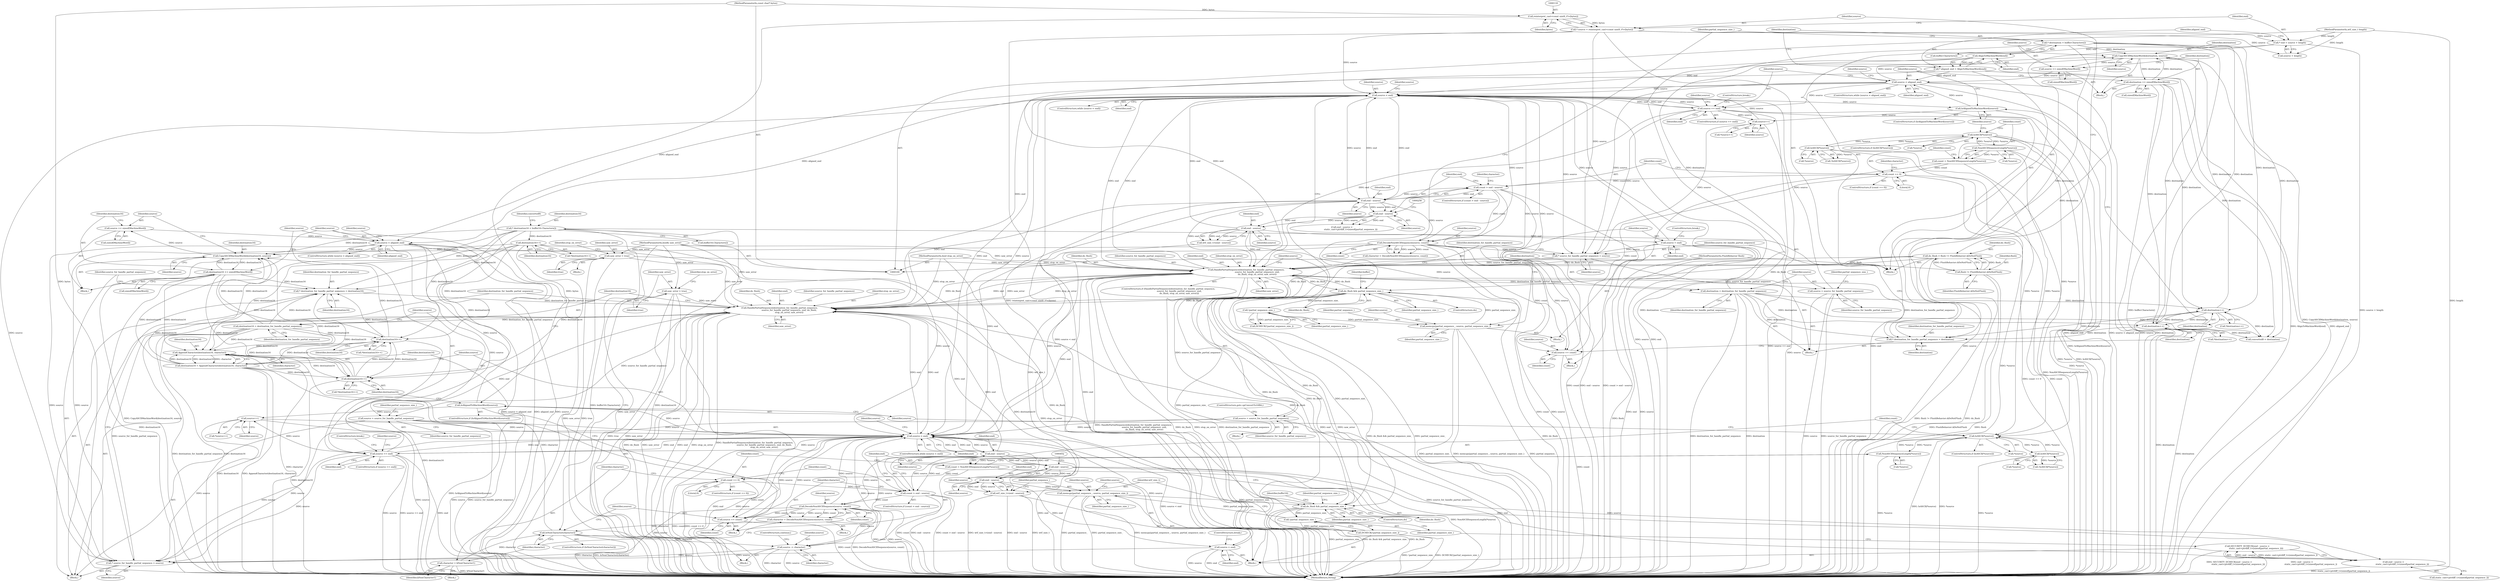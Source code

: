 digraph "0_Chrome_dae5b388b44dae4dc11668dba210bbb92d72d969@API" {
"1000395" [label="(Call,source += sizeof(MachineWord))"];
"1000392" [label="(Call,CopyASCIIMachineWord(destination16, source))"];
"1000355" [label="(Call,destination16 = destination_for_handle_partial_sequence)"];
"1000348" [label="(Call,HandlePartialSequence(destination_for_handle_partial_sequence,\n                            source_for_handle_partial_sequence, end, do_flush,\n                            stop_on_error, saw_error))"];
"1000341" [label="(Call,* destination_for_handle_partial_sequence = destination16)"];
"1000330" [label="(Call,destination16++)"];
"1000317" [label="(Call,* destination16 = buffer16.Characters())"];
"1000488" [label="(Call,destination16++)"];
"1000498" [label="(Call,destination16 = AppendCharacter(destination16, character))"];
"1000500" [label="(Call,AppendCharacter(destination16, character))"];
"1000399" [label="(Call,destination16 += sizeof(MachineWord))"];
"1000416" [label="(Call,destination16++)"];
"1000477" [label="(Call,IsNonCharacter(character))"];
"1000471" [label="(Call,character = DecodeNonASCIISequence(source, count))"];
"1000473" [label="(Call,DecodeNonASCIISequence(source, count))"];
"1000442" [label="(Call,end - source)"];
"1000365" [label="(Call,source < end)"];
"1000171" [label="(Call,source < end)"];
"1000185" [label="(Call,source < aligned_end)"];
"1000181" [label="(Call,IsAlignedToMachineWord(source))"];
"1000201" [label="(Call,source += sizeof(MachineWord))"];
"1000198" [label="(Call,CopyASCIIMachineWord(destination, source))"];
"1000222" [label="(Call,destination++)"];
"1000303" [label="(Call,destination++)"];
"1000205" [label="(Call,destination += sizeof(MachineWord))"];
"1000132" [label="(Call,* destination = buffer.Characters())"];
"1000161" [label="(Call,destination = destination_for_handle_partial_sequence)"];
"1000149" [label="(Call,HandlePartialSequence(destination_for_handle_partial_sequence,\n                                source_for_handle_partial_sequence, end,\n                                do_flush, stop_on_error, saw_error))"];
"1000141" [label="(Call,* destination_for_handle_partial_sequence = destination)"];
"1000145" [label="(Call,* source_for_handle_partial_sequence = source)"];
"1000279" [label="(Call,DecodeNonASCIISequence(source, count))"];
"1000248" [label="(Call,end - source)"];
"1000246" [label="(Call,count > end - source)"];
"1000236" [label="(Call,count == 0)"];
"1000229" [label="(Call,count = NonASCIISequenceLength(*source))"];
"1000231" [label="(Call,NonASCIISequenceLength(*source))"];
"1000176" [label="(Call,IsASCII(*source))"];
"1000216" [label="(Call,IsASCII(*source))"];
"1000225" [label="(Call,source++)"];
"1000210" [label="(Call,source == end)"];
"1000273" [label="(Call,source = end)"];
"1000266" [label="(Call,end - source)"];
"1000254" [label="(Call,end - source)"];
"1000115" [label="(Call,* source = reinterpret_cast<const uint8_t*>(bytes))"];
"1000117" [label="(Call,reinterpret_cast<const uint8_t*>(bytes))"];
"1000101" [label="(MethodParameterIn,const char* bytes)"];
"1000129" [label="(Call,AlignToMachineWord(end))"];
"1000121" [label="(Call,* end = source + length)"];
"1000102" [label="(MethodParameterIn,wtf_size_t length)"];
"1000308" [label="(Call,do_flush && partial_sequence_size_)"];
"1000108" [label="(Call,do_flush = flush != FlushBehavior::kDoNotFlush)"];
"1000110" [label="(Call,flush != FlushBehavior::kDoNotFlush)"];
"1000103" [label="(MethodParameterIn,FlushBehavior flush)"];
"1000269" [label="(Call,memcpy(partial_sequence_, source, partial_sequence_size_))"];
"1000262" [label="(Call,!partial_sequence_size_)"];
"1000104" [label="(MethodParameterIn,bool stop_on_error)"];
"1000286" [label="(Call,saw_error = true)"];
"1000105" [label="(MethodParameterIn,bool& saw_error)"];
"1000127" [label="(Call,* aligned_end = AlignToMachineWord(end))"];
"1000298" [label="(Call,source += count)"];
"1000164" [label="(Call,source = source_for_handle_partial_sequence)"];
"1000404" [label="(Call,source == end)"];
"1000379" [label="(Call,source < aligned_end)"];
"1000395" [label="(Call,source += sizeof(MachineWord))"];
"1000375" [label="(Call,IsAlignedToMachineWord(source))"];
"1000467" [label="(Call,source = end)"];
"1000460" [label="(Call,end - source)"];
"1000448" [label="(Call,end - source)"];
"1000491" [label="(Call,source -= character)"];
"1000358" [label="(Call,source = source_for_handle_partial_sequence)"];
"1000495" [label="(Call,source += count)"];
"1000430" [label="(Call,count == 0)"];
"1000423" [label="(Call,count = NonASCIISequenceLength(*source))"];
"1000425" [label="(Call,NonASCIISequenceLength(*source))"];
"1000370" [label="(Call,IsASCII(*source))"];
"1000410" [label="(Call,IsASCII(*source))"];
"1000419" [label="(Call,source++)"];
"1000157" [label="(Call,source = source_for_handle_partial_sequence)"];
"1000440" [label="(Call,count > end - source)"];
"1000434" [label="(Call,character = kNonCharacter1)"];
"1000345" [label="(Call,* source_for_handle_partial_sequence = source)"];
"1000503" [label="(Call,do_flush && partial_sequence_size_)"];
"1000463" [label="(Call,memcpy(partial_sequence_, source, partial_sequence_size_))"];
"1000456" [label="(Call,!partial_sequence_size_)"];
"1000480" [label="(Call,saw_error = true)"];
"1000447" [label="(Call,end - source <\n                          static_cast<ptrdiff_t>(sizeof(partial_sequence_)))"];
"1000446" [label="(Call,SECURITY_DCHECK(end - source <\n                          static_cast<ptrdiff_t>(sizeof(partial_sequence_))))"];
"1000458" [label="(Call,wtf_size_t>(end - source))"];
"1000455" [label="(Call,DCHECK(!partial_sequence_size_))"];
"1000177" [label="(Call,*source)"];
"1000241" [label="(Identifier,character)"];
"1000254" [label="(Call,end - source)"];
"1000231" [label="(Call,NonASCIISequenceLength(*source))"];
"1000112" [label="(Identifier,FlushBehavior::kDoNotFlush)"];
"1000498" [label="(Call,destination16 = AppendCharacter(destination16, character))"];
"1000269" [label="(Call,memcpy(partial_sequence_, source, partial_sequence_size_))"];
"1000229" [label="(Call,count = NonASCIISequenceLength(*source))"];
"1000355" [label="(Call,destination16 = destination_for_handle_partial_sequence)"];
"1000383" [label="(Identifier,source)"];
"1000435" [label="(Identifier,character)"];
"1000494" [label="(ControlStructure,continue;)"];
"1000170" [label="(ControlStructure,while (source < end))"];
"1000200" [label="(Identifier,source)"];
"1000222" [label="(Call,destination++)"];
"1000482" [label="(Identifier,true)"];
"1000500" [label="(Call,AppendCharacter(destination16, character))"];
"1000152" [label="(Identifier,end)"];
"1000101" [label="(MethodParameterIn,const char* bytes)"];
"1000347" [label="(Identifier,source)"];
"1000256" [label="(Identifier,source)"];
"1000432" [label="(Literal,0)"];
"1000266" [label="(Call,end - source)"];
"1000481" [label="(Identifier,saw_error)"];
"1000163" [label="(Identifier,destination_for_handle_partial_sequence)"];
"1000147" [label="(Identifier,source)"];
"1000207" [label="(Call,sizeof(MachineWord))"];
"1000108" [label="(Call,do_flush = flush != FlushBehavior::kDoNotFlush)"];
"1000495" [label="(Call,source += count)"];
"1000249" [label="(Identifier,end)"];
"1000442" [label="(Call,end - source)"];
"1000262" [label="(Call,!partial_sequence_size_)"];
"1000225" [label="(Call,source++)"];
"1000489" [label="(Identifier,destination16)"];
"1000133" [label="(Identifier,destination)"];
"1000484" [label="(Identifier,stop_on_error)"];
"1000348" [label="(Call,HandlePartialSequence(destination_for_handle_partial_sequence,\n                            source_for_handle_partial_sequence, end, do_flush,\n                            stop_on_error, saw_error))"];
"1000404" [label="(Call,source == end)"];
"1000491" [label="(Call,source -= character)"];
"1000433" [label="(Block,)"];
"1000210" [label="(Call,source == end)"];
"1000331" [label="(Identifier,destination16)"];
"1000487" [label="(Call,*destination16++)"];
"1000171" [label="(Call,source < end)"];
"1000499" [label="(Identifier,destination16)"];
"1000463" [label="(Call,memcpy(partial_sequence_, source, partial_sequence_size_))"];
"1000178" [label="(Identifier,source)"];
"1000278" [label="(Identifier,character)"];
"1000199" [label="(Identifier,destination)"];
"1000246" [label="(Call,count > end - source)"];
"1000129" [label="(Call,AlignToMachineWord(end))"];
"1000212" [label="(Identifier,end)"];
"1000149" [label="(Call,HandlePartialSequence(destination_for_handle_partial_sequence,\n                                source_for_handle_partial_sequence, end,\n                                do_flush, stop_on_error, saw_error))"];
"1000188" [label="(Block,)"];
"1000455" [label="(Call,DCHECK(!partial_sequence_size_))"];
"1000123" [label="(Call,source + length)"];
"1000410" [label="(Call,IsASCII(*source))"];
"1000370" [label="(Call,IsASCII(*source))"];
"1000472" [label="(Identifier,character)"];
"1000157" [label="(Call,source = source_for_handle_partial_sequence)"];
"1000161" [label="(Call,destination = destination_for_handle_partial_sequence)"];
"1000134" [label="(Call,buffer.Characters())"];
"1000132" [label="(Call,* destination = buffer.Characters())"];
"1000309" [label="(Identifier,do_flush)"];
"1000127" [label="(Call,* aligned_end = AlignToMachineWord(end))"];
"1000317" [label="(Call,* destination16 = buffer16.Characters())"];
"1000356" [label="(Identifier,destination16)"];
"1000478" [label="(Identifier,character)"];
"1000319" [label="(Call,buffer16.Characters())"];
"1000424" [label="(Identifier,count)"];
"1000371" [label="(Call,*source)"];
"1000271" [label="(Identifier,source)"];
"1000146" [label="(Identifier,source_for_handle_partial_sequence)"];
"1000343" [label="(Identifier,destination16)"];
"1000381" [label="(Identifier,aligned_end)"];
"1000275" [label="(Identifier,end)"];
"1000445" [label="(Block,)"];
"1000394" [label="(Identifier,source)"];
"1000176" [label="(Call,IsASCII(*source))"];
"1000323" [label="(Identifier,converted8)"];
"1000465" [label="(Identifier,source)"];
"1000230" [label="(Identifier,count)"];
"1000450" [label="(Identifier,source)"];
"1000280" [label="(Identifier,source)"];
"1000310" [label="(Identifier,partial_sequence_size_)"];
"1000505" [label="(Identifier,partial_sequence_size_)"];
"1000116" [label="(Identifier,source)"];
"1000245" [label="(ControlStructure,if (count > end - source))"];
"1000403" [label="(ControlStructure,if (source == end))"];
"1000329" [label="(Call,*destination16++)"];
"1000393" [label="(Identifier,destination16)"];
"1000474" [label="(Identifier,source)"];
"1000180" [label="(ControlStructure,if (IsAlignedToMachineWord(source)))"];
"1000446" [label="(Call,SECURITY_DCHECK(end - source <\n                          static_cast<ptrdiff_t>(sizeof(partial_sequence_))))"];
"1000501" [label="(Identifier,destination16)"];
"1000508" [label="(Identifier,buffer16)"];
"1000303" [label="(Call,destination++)"];
"1000173" [label="(Identifier,end)"];
"1000325" [label="(Call,converted8 < destination)"];
"1000128" [label="(Identifier,aligned_end)"];
"1000451" [label="(Call,static_cast<ptrdiff_t>(sizeof(partial_sequence_)))"];
"1000205" [label="(Call,destination += sizeof(MachineWord))"];
"1000407" [label="(ControlStructure,break;)"];
"1000434" [label="(Call,character = kNonCharacter1)"];
"1000419" [label="(Call,source++)"];
"1000313" [label="(Identifier,buffer)"];
"1000479" [label="(Block,)"];
"1000509" [label="(MethodReturn,String)"];
"1000466" [label="(Identifier,partial_sequence_size_)"];
"1000470" [label="(ControlStructure,break;)"];
"1000203" [label="(Call,sizeof(MachineWord))"];
"1000352" [label="(Identifier,do_flush)"];
"1000226" [label="(Identifier,source)"];
"1000287" [label="(Identifier,saw_error)"];
"1000335" [label="(ControlStructure,do)"];
"1000476" [label="(ControlStructure,if (IsNonCharacter(character)))"];
"1000429" [label="(ControlStructure,if (count == 0))"];
"1000264" [label="(Call,wtf_size_t>(end - source))"];
"1000440" [label="(Call,count > end - source)"];
"1000462" [label="(Identifier,source)"];
"1000459" [label="(Identifier,wtf_size_t)"];
"1000261" [label="(Call,DCHECK(!partial_sequence_size_))"];
"1000358" [label="(Call,source = source_for_handle_partial_sequence)"];
"1000138" [label="(Identifier,partial_sequence_size_)"];
"1000406" [label="(Identifier,end)"];
"1000473" [label="(Call,DecodeNonASCIISequence(source, count))"];
"1000162" [label="(Identifier,destination)"];
"1000202" [label="(Identifier,source)"];
"1000304" [label="(Identifier,destination)"];
"1000302" [label="(Call,*destination++)"];
"1000143" [label="(Identifier,destination)"];
"1000469" [label="(Identifier,end)"];
"1000438" [label="(Block,)"];
"1000308" [label="(Call,do_flush && partial_sequence_size_)"];
"1000216" [label="(Call,IsASCII(*source))"];
"1000130" [label="(Identifier,end)"];
"1000102" [label="(MethodParameterIn,wtf_size_t length)"];
"1000430" [label="(Call,count == 0)"];
"1000285" [label="(Block,)"];
"1000475" [label="(Identifier,count)"];
"1000247" [label="(Identifier,count)"];
"1000184" [label="(ControlStructure,while (source < aligned_end))"];
"1000367" [label="(Identifier,end)"];
"1000238" [label="(Literal,0)"];
"1000175" [label="(ControlStructure,if (IsASCII(*source)))"];
"1000141" [label="(Call,* destination_for_handle_partial_sequence = destination)"];
"1000277" [label="(Call,character = DecodeNonASCIISequence(source, count))"];
"1000250" [label="(Identifier,source)"];
"1000504" [label="(Identifier,do_flush)"];
"1000117" [label="(Call,reinterpret_cast<const uint8_t*>(bytes))"];
"1000460" [label="(Call,end - source)"];
"1000376" [label="(Identifier,source)"];
"1000172" [label="(Identifier,source)"];
"1000268" [label="(Identifier,source)"];
"1000392" [label="(Call,CopyASCIIMachineWord(destination16, source))"];
"1000106" [label="(Block,)"];
"1000441" [label="(Identifier,count)"];
"1000397" [label="(Call,sizeof(MachineWord))"];
"1000273" [label="(Call,source = end)"];
"1000345" [label="(Call,* source_for_handle_partial_sequence = source)"];
"1000288" [label="(Identifier,true)"];
"1000139" [label="(Block,)"];
"1000122" [label="(Identifier,end)"];
"1000380" [label="(Identifier,source)"];
"1000232" [label="(Call,*source)"];
"1000395" [label="(Call,source += sizeof(MachineWord))"];
"1000174" [label="(Block,)"];
"1000251" [label="(Block,)"];
"1000318" [label="(Identifier,destination16)"];
"1000148" [label="(ControlStructure,if (HandlePartialSequence(destination_for_handle_partial_sequence,\n                                source_for_handle_partial_sequence, end,\n                                do_flush, stop_on_error, saw_error)))"];
"1000270" [label="(Identifier,partial_sequence_)"];
"1000375" [label="(Call,IsAlignedToMachineWord(source))"];
"1000493" [label="(Identifier,character)"];
"1000457" [label="(Identifier,partial_sequence_size_)"];
"1000444" [label="(Identifier,source)"];
"1000480" [label="(Call,saw_error = true)"];
"1000458" [label="(Call,wtf_size_t>(end - source))"];
"1000456" [label="(Call,!partial_sequence_size_)"];
"1000213" [label="(ControlStructure,break;)"];
"1000158" [label="(Identifier,source)"];
"1000198" [label="(Call,CopyASCIIMachineWord(destination, source))"];
"1000426" [label="(Call,*source)"];
"1000364" [label="(ControlStructure,while (source < end))"];
"1000154" [label="(Identifier,stop_on_error)"];
"1000418" [label="(Call,*source++)"];
"1000186" [label="(Identifier,source)"];
"1000103" [label="(MethodParameterIn,FlushBehavior flush)"];
"1000109" [label="(Identifier,do_flush)"];
"1000110" [label="(Call,flush != FlushBehavior::kDoNotFlush)"];
"1000400" [label="(Identifier,destination16)"];
"1000379" [label="(Call,source < aligned_end)"];
"1000330" [label="(Call,destination16++)"];
"1000366" [label="(Identifier,source)"];
"1000362" [label="(Identifier,partial_sequence_size_)"];
"1000215" [label="(Call,!IsASCII(*source))"];
"1000411" [label="(Call,*source)"];
"1000267" [label="(Identifier,end)"];
"1000339" [label="(Block,)"];
"1000368" [label="(Block,)"];
"1000492" [label="(Identifier,source)"];
"1000153" [label="(Identifier,do_flush)"];
"1000217" [label="(Call,*source)"];
"1000121" [label="(Call,* end = source + length)"];
"1000351" [label="(Identifier,end)"];
"1000185" [label="(Call,source < aligned_end)"];
"1000412" [label="(Identifier,source)"];
"1000417" [label="(Identifier,destination16)"];
"1000360" [label="(Identifier,source_for_handle_partial_sequence)"];
"1000423" [label="(Call,count = NonASCIISequenceLength(*source))"];
"1000155" [label="(Identifier,saw_error)"];
"1000420" [label="(Identifier,source)"];
"1000341" [label="(Call,* destination_for_handle_partial_sequence = destination16)"];
"1000350" [label="(Identifier,source_for_handle_partial_sequence)"];
"1000431" [label="(Identifier,count)"];
"1000135" [label="(ControlStructure,do)"];
"1000201" [label="(Call,source += sizeof(MachineWord))"];
"1000497" [label="(Identifier,count)"];
"1000382" [label="(Block,)"];
"1000189" [label="(Identifier,source)"];
"1000399" [label="(Call,destination16 += sizeof(MachineWord))"];
"1000168" [label="(Identifier,partial_sequence_size_)"];
"1000182" [label="(Identifier,source)"];
"1000298" [label="(Call,source += count)"];
"1000272" [label="(Identifier,partial_sequence_size_)"];
"1000290" [label="(Identifier,stop_on_error)"];
"1000349" [label="(Identifier,destination_for_handle_partial_sequence)"];
"1000165" [label="(Identifier,source)"];
"1000346" [label="(Identifier,source_for_handle_partial_sequence)"];
"1000300" [label="(Identifier,count)"];
"1000281" [label="(Identifier,count)"];
"1000164" [label="(Call,source = source_for_handle_partial_sequence)"];
"1000401" [label="(Call,sizeof(MachineWord))"];
"1000357" [label="(Identifier,destination_for_handle_partial_sequence)"];
"1000276" [label="(ControlStructure,break;)"];
"1000299" [label="(Identifier,source)"];
"1000223" [label="(Identifier,destination)"];
"1000237" [label="(Identifier,count)"];
"1000436" [label="(Identifier,kNonCharacter1)"];
"1000235" [label="(ControlStructure,if (count == 0))"];
"1000415" [label="(Call,*destination16++)"];
"1000263" [label="(Identifier,partial_sequence_size_)"];
"1000274" [label="(Identifier,source)"];
"1000218" [label="(Identifier,source)"];
"1000166" [label="(Identifier,source_for_handle_partial_sequence)"];
"1000111" [label="(Identifier,flush)"];
"1000448" [label="(Call,end - source)"];
"1000206" [label="(Identifier,destination)"];
"1000160" [label="(ControlStructure,goto upConvertTo16Bit;)"];
"1000488" [label="(Call,destination16++)"];
"1000187" [label="(Identifier,aligned_end)"];
"1000248" [label="(Call,end - source)"];
"1000496" [label="(Identifier,source)"];
"1000365" [label="(Call,source < end)"];
"1000464" [label="(Identifier,partial_sequence_)"];
"1000286" [label="(Call,saw_error = true)"];
"1000471" [label="(Call,character = DecodeNonASCIISequence(source, count))"];
"1000502" [label="(Identifier,character)"];
"1000279" [label="(Call,DecodeNonASCIISequence(source, count))"];
"1000224" [label="(Call,*source++)"];
"1000354" [label="(Identifier,saw_error)"];
"1000221" [label="(Call,*destination++)"];
"1000209" [label="(ControlStructure,if (source == end))"];
"1000468" [label="(Identifier,source)"];
"1000461" [label="(Identifier,end)"];
"1000342" [label="(Identifier,destination_for_handle_partial_sequence)"];
"1000151" [label="(Identifier,source_for_handle_partial_sequence)"];
"1000447" [label="(Call,end - source <\n                          static_cast<ptrdiff_t>(sizeof(partial_sequence_)))"];
"1000181" [label="(Call,IsAlignedToMachineWord(source))"];
"1000425" [label="(Call,NonASCIISequenceLength(*source))"];
"1000369" [label="(ControlStructure,if (IsASCII(*source)))"];
"1000338" [label="(Identifier,partial_sequence_size_)"];
"1000150" [label="(Identifier,destination_for_handle_partial_sequence)"];
"1000253" [label="(Call,end - source <\n                          static_cast<ptrdiff_t>(sizeof(partial_sequence_)))"];
"1000372" [label="(Identifier,source)"];
"1000503" [label="(Call,do_flush && partial_sequence_size_)"];
"1000374" [label="(ControlStructure,if (IsAlignedToMachineWord(source)))"];
"1000236" [label="(Call,count == 0)"];
"1000477" [label="(Call,IsNonCharacter(character))"];
"1000115" [label="(Call,* source = reinterpret_cast<const uint8_t*>(bytes))"];
"1000396" [label="(Identifier,source)"];
"1000449" [label="(Identifier,end)"];
"1000467" [label="(Call,source = end)"];
"1000416" [label="(Call,destination16++)"];
"1000142" [label="(Identifier,destination_for_handle_partial_sequence)"];
"1000105" [label="(MethodParameterIn,bool& saw_error)"];
"1000359" [label="(Identifier,source)"];
"1000104" [label="(MethodParameterIn,bool stop_on_error)"];
"1000439" [label="(ControlStructure,if (count > end - source))"];
"1000156" [label="(Block,)"];
"1000353" [label="(Identifier,stop_on_error)"];
"1000378" [label="(ControlStructure,while (source < aligned_end))"];
"1000409" [label="(Call,!IsASCII(*source))"];
"1000405" [label="(Identifier,source)"];
"1000255" [label="(Identifier,end)"];
"1000159" [label="(Identifier,source_for_handle_partial_sequence)"];
"1000443" [label="(Identifier,end)"];
"1000119" [label="(Identifier,bytes)"];
"1000211" [label="(Identifier,source)"];
"1000145" [label="(Call,* source_for_handle_partial_sequence = source)"];
"1000395" -> "1000382"  [label="AST: "];
"1000395" -> "1000397"  [label="CFG: "];
"1000396" -> "1000395"  [label="AST: "];
"1000397" -> "1000395"  [label="AST: "];
"1000400" -> "1000395"  [label="CFG: "];
"1000395" -> "1000379"  [label="DDG: source"];
"1000392" -> "1000395"  [label="DDG: source"];
"1000392" -> "1000382"  [label="AST: "];
"1000392" -> "1000394"  [label="CFG: "];
"1000393" -> "1000392"  [label="AST: "];
"1000394" -> "1000392"  [label="AST: "];
"1000396" -> "1000392"  [label="CFG: "];
"1000392" -> "1000509"  [label="DDG: CopyASCIIMachineWord(destination16, source)"];
"1000355" -> "1000392"  [label="DDG: destination16"];
"1000330" -> "1000392"  [label="DDG: destination16"];
"1000488" -> "1000392"  [label="DDG: destination16"];
"1000317" -> "1000392"  [label="DDG: destination16"];
"1000498" -> "1000392"  [label="DDG: destination16"];
"1000399" -> "1000392"  [label="DDG: destination16"];
"1000416" -> "1000392"  [label="DDG: destination16"];
"1000379" -> "1000392"  [label="DDG: source"];
"1000392" -> "1000399"  [label="DDG: destination16"];
"1000355" -> "1000339"  [label="AST: "];
"1000355" -> "1000357"  [label="CFG: "];
"1000356" -> "1000355"  [label="AST: "];
"1000357" -> "1000355"  [label="AST: "];
"1000359" -> "1000355"  [label="CFG: "];
"1000355" -> "1000509"  [label="DDG: destination16"];
"1000355" -> "1000509"  [label="DDG: destination_for_handle_partial_sequence"];
"1000355" -> "1000341"  [label="DDG: destination16"];
"1000348" -> "1000355"  [label="DDG: destination_for_handle_partial_sequence"];
"1000355" -> "1000416"  [label="DDG: destination16"];
"1000355" -> "1000488"  [label="DDG: destination16"];
"1000355" -> "1000500"  [label="DDG: destination16"];
"1000348" -> "1000339"  [label="AST: "];
"1000348" -> "1000354"  [label="CFG: "];
"1000349" -> "1000348"  [label="AST: "];
"1000350" -> "1000348"  [label="AST: "];
"1000351" -> "1000348"  [label="AST: "];
"1000352" -> "1000348"  [label="AST: "];
"1000353" -> "1000348"  [label="AST: "];
"1000354" -> "1000348"  [label="AST: "];
"1000356" -> "1000348"  [label="CFG: "];
"1000348" -> "1000509"  [label="DDG: end"];
"1000348" -> "1000509"  [label="DDG: stop_on_error"];
"1000348" -> "1000509"  [label="DDG: HandlePartialSequence(destination_for_handle_partial_sequence,\n                            source_for_handle_partial_sequence, end, do_flush,\n                            stop_on_error, saw_error)"];
"1000348" -> "1000509"  [label="DDG: do_flush"];
"1000348" -> "1000509"  [label="DDG: saw_error"];
"1000341" -> "1000348"  [label="DDG: destination_for_handle_partial_sequence"];
"1000345" -> "1000348"  [label="DDG: source_for_handle_partial_sequence"];
"1000442" -> "1000348"  [label="DDG: end"];
"1000149" -> "1000348"  [label="DDG: end"];
"1000149" -> "1000348"  [label="DDG: do_flush"];
"1000149" -> "1000348"  [label="DDG: stop_on_error"];
"1000149" -> "1000348"  [label="DDG: saw_error"];
"1000365" -> "1000348"  [label="DDG: end"];
"1000171" -> "1000348"  [label="DDG: end"];
"1000404" -> "1000348"  [label="DDG: end"];
"1000248" -> "1000348"  [label="DDG: end"];
"1000460" -> "1000348"  [label="DDG: end"];
"1000308" -> "1000348"  [label="DDG: do_flush"];
"1000503" -> "1000348"  [label="DDG: do_flush"];
"1000108" -> "1000348"  [label="DDG: do_flush"];
"1000104" -> "1000348"  [label="DDG: stop_on_error"];
"1000286" -> "1000348"  [label="DDG: saw_error"];
"1000480" -> "1000348"  [label="DDG: saw_error"];
"1000105" -> "1000348"  [label="DDG: saw_error"];
"1000348" -> "1000358"  [label="DDG: source_for_handle_partial_sequence"];
"1000348" -> "1000365"  [label="DDG: end"];
"1000348" -> "1000503"  [label="DDG: do_flush"];
"1000341" -> "1000339"  [label="AST: "];
"1000341" -> "1000343"  [label="CFG: "];
"1000342" -> "1000341"  [label="AST: "];
"1000343" -> "1000341"  [label="AST: "];
"1000346" -> "1000341"  [label="CFG: "];
"1000330" -> "1000341"  [label="DDG: destination16"];
"1000488" -> "1000341"  [label="DDG: destination16"];
"1000317" -> "1000341"  [label="DDG: destination16"];
"1000498" -> "1000341"  [label="DDG: destination16"];
"1000399" -> "1000341"  [label="DDG: destination16"];
"1000416" -> "1000341"  [label="DDG: destination16"];
"1000330" -> "1000329"  [label="AST: "];
"1000330" -> "1000331"  [label="CFG: "];
"1000331" -> "1000330"  [label="AST: "];
"1000329" -> "1000330"  [label="CFG: "];
"1000330" -> "1000509"  [label="DDG: destination16"];
"1000317" -> "1000330"  [label="DDG: destination16"];
"1000330" -> "1000416"  [label="DDG: destination16"];
"1000330" -> "1000488"  [label="DDG: destination16"];
"1000330" -> "1000500"  [label="DDG: destination16"];
"1000317" -> "1000106"  [label="AST: "];
"1000317" -> "1000319"  [label="CFG: "];
"1000318" -> "1000317"  [label="AST: "];
"1000319" -> "1000317"  [label="AST: "];
"1000323" -> "1000317"  [label="CFG: "];
"1000317" -> "1000509"  [label="DDG: destination16"];
"1000317" -> "1000509"  [label="DDG: buffer16.Characters()"];
"1000317" -> "1000416"  [label="DDG: destination16"];
"1000317" -> "1000488"  [label="DDG: destination16"];
"1000317" -> "1000500"  [label="DDG: destination16"];
"1000488" -> "1000487"  [label="AST: "];
"1000488" -> "1000489"  [label="CFG: "];
"1000489" -> "1000488"  [label="AST: "];
"1000487" -> "1000488"  [label="CFG: "];
"1000488" -> "1000509"  [label="DDG: destination16"];
"1000488" -> "1000416"  [label="DDG: destination16"];
"1000498" -> "1000488"  [label="DDG: destination16"];
"1000399" -> "1000488"  [label="DDG: destination16"];
"1000416" -> "1000488"  [label="DDG: destination16"];
"1000488" -> "1000500"  [label="DDG: destination16"];
"1000498" -> "1000368"  [label="AST: "];
"1000498" -> "1000500"  [label="CFG: "];
"1000499" -> "1000498"  [label="AST: "];
"1000500" -> "1000498"  [label="AST: "];
"1000366" -> "1000498"  [label="CFG: "];
"1000498" -> "1000509"  [label="DDG: destination16"];
"1000498" -> "1000509"  [label="DDG: AppendCharacter(destination16, character)"];
"1000498" -> "1000416"  [label="DDG: destination16"];
"1000500" -> "1000498"  [label="DDG: destination16"];
"1000500" -> "1000498"  [label="DDG: character"];
"1000498" -> "1000500"  [label="DDG: destination16"];
"1000500" -> "1000502"  [label="CFG: "];
"1000501" -> "1000500"  [label="AST: "];
"1000502" -> "1000500"  [label="AST: "];
"1000500" -> "1000509"  [label="DDG: character"];
"1000399" -> "1000500"  [label="DDG: destination16"];
"1000416" -> "1000500"  [label="DDG: destination16"];
"1000477" -> "1000500"  [label="DDG: character"];
"1000399" -> "1000382"  [label="AST: "];
"1000399" -> "1000401"  [label="CFG: "];
"1000400" -> "1000399"  [label="AST: "];
"1000401" -> "1000399"  [label="AST: "];
"1000380" -> "1000399"  [label="CFG: "];
"1000399" -> "1000509"  [label="DDG: destination16"];
"1000399" -> "1000416"  [label="DDG: destination16"];
"1000416" -> "1000415"  [label="AST: "];
"1000416" -> "1000417"  [label="CFG: "];
"1000417" -> "1000416"  [label="AST: "];
"1000415" -> "1000416"  [label="CFG: "];
"1000416" -> "1000509"  [label="DDG: destination16"];
"1000477" -> "1000476"  [label="AST: "];
"1000477" -> "1000478"  [label="CFG: "];
"1000478" -> "1000477"  [label="AST: "];
"1000481" -> "1000477"  [label="CFG: "];
"1000496" -> "1000477"  [label="CFG: "];
"1000477" -> "1000509"  [label="DDG: IsNonCharacter(character)"];
"1000477" -> "1000509"  [label="DDG: character"];
"1000471" -> "1000477"  [label="DDG: character"];
"1000434" -> "1000477"  [label="DDG: character"];
"1000477" -> "1000491"  [label="DDG: character"];
"1000471" -> "1000438"  [label="AST: "];
"1000471" -> "1000473"  [label="CFG: "];
"1000472" -> "1000471"  [label="AST: "];
"1000473" -> "1000471"  [label="AST: "];
"1000478" -> "1000471"  [label="CFG: "];
"1000471" -> "1000509"  [label="DDG: DecodeNonASCIISequence(source, count)"];
"1000473" -> "1000471"  [label="DDG: source"];
"1000473" -> "1000471"  [label="DDG: count"];
"1000473" -> "1000475"  [label="CFG: "];
"1000474" -> "1000473"  [label="AST: "];
"1000475" -> "1000473"  [label="AST: "];
"1000473" -> "1000509"  [label="DDG: source"];
"1000473" -> "1000509"  [label="DDG: count"];
"1000473" -> "1000345"  [label="DDG: source"];
"1000473" -> "1000365"  [label="DDG: source"];
"1000442" -> "1000473"  [label="DDG: source"];
"1000440" -> "1000473"  [label="DDG: count"];
"1000473" -> "1000491"  [label="DDG: source"];
"1000473" -> "1000495"  [label="DDG: count"];
"1000473" -> "1000495"  [label="DDG: source"];
"1000442" -> "1000440"  [label="AST: "];
"1000442" -> "1000444"  [label="CFG: "];
"1000443" -> "1000442"  [label="AST: "];
"1000444" -> "1000442"  [label="AST: "];
"1000440" -> "1000442"  [label="CFG: "];
"1000442" -> "1000509"  [label="DDG: end"];
"1000442" -> "1000365"  [label="DDG: end"];
"1000442" -> "1000440"  [label="DDG: end"];
"1000442" -> "1000440"  [label="DDG: source"];
"1000365" -> "1000442"  [label="DDG: end"];
"1000365" -> "1000442"  [label="DDG: source"];
"1000442" -> "1000448"  [label="DDG: end"];
"1000442" -> "1000448"  [label="DDG: source"];
"1000365" -> "1000364"  [label="AST: "];
"1000365" -> "1000367"  [label="CFG: "];
"1000366" -> "1000365"  [label="AST: "];
"1000367" -> "1000365"  [label="AST: "];
"1000504" -> "1000365"  [label="CFG: "];
"1000372" -> "1000365"  [label="CFG: "];
"1000365" -> "1000509"  [label="DDG: source < end"];
"1000365" -> "1000509"  [label="DDG: end"];
"1000365" -> "1000509"  [label="DDG: source"];
"1000365" -> "1000345"  [label="DDG: source"];
"1000171" -> "1000365"  [label="DDG: source"];
"1000171" -> "1000365"  [label="DDG: end"];
"1000404" -> "1000365"  [label="DDG: source"];
"1000404" -> "1000365"  [label="DDG: end"];
"1000467" -> "1000365"  [label="DDG: source"];
"1000491" -> "1000365"  [label="DDG: source"];
"1000358" -> "1000365"  [label="DDG: source"];
"1000495" -> "1000365"  [label="DDG: source"];
"1000279" -> "1000365"  [label="DDG: source"];
"1000419" -> "1000365"  [label="DDG: source"];
"1000379" -> "1000365"  [label="DDG: source"];
"1000157" -> "1000365"  [label="DDG: source"];
"1000149" -> "1000365"  [label="DDG: end"];
"1000248" -> "1000365"  [label="DDG: end"];
"1000460" -> "1000365"  [label="DDG: end"];
"1000365" -> "1000375"  [label="DDG: source"];
"1000365" -> "1000404"  [label="DDG: end"];
"1000365" -> "1000491"  [label="DDG: source"];
"1000365" -> "1000495"  [label="DDG: source"];
"1000171" -> "1000170"  [label="AST: "];
"1000171" -> "1000173"  [label="CFG: "];
"1000172" -> "1000171"  [label="AST: "];
"1000173" -> "1000171"  [label="AST: "];
"1000309" -> "1000171"  [label="CFG: "];
"1000178" -> "1000171"  [label="CFG: "];
"1000171" -> "1000509"  [label="DDG: source"];
"1000171" -> "1000509"  [label="DDG: end"];
"1000171" -> "1000509"  [label="DDG: source < end"];
"1000171" -> "1000145"  [label="DDG: source"];
"1000171" -> "1000149"  [label="DDG: end"];
"1000185" -> "1000171"  [label="DDG: source"];
"1000279" -> "1000171"  [label="DDG: source"];
"1000273" -> "1000171"  [label="DDG: source"];
"1000210" -> "1000171"  [label="DDG: source"];
"1000210" -> "1000171"  [label="DDG: end"];
"1000225" -> "1000171"  [label="DDG: source"];
"1000298" -> "1000171"  [label="DDG: source"];
"1000164" -> "1000171"  [label="DDG: source"];
"1000115" -> "1000171"  [label="DDG: source"];
"1000129" -> "1000171"  [label="DDG: end"];
"1000149" -> "1000171"  [label="DDG: end"];
"1000248" -> "1000171"  [label="DDG: end"];
"1000266" -> "1000171"  [label="DDG: end"];
"1000171" -> "1000181"  [label="DDG: source"];
"1000171" -> "1000210"  [label="DDG: end"];
"1000171" -> "1000248"  [label="DDG: end"];
"1000171" -> "1000248"  [label="DDG: source"];
"1000171" -> "1000298"  [label="DDG: source"];
"1000171" -> "1000345"  [label="DDG: source"];
"1000185" -> "1000184"  [label="AST: "];
"1000185" -> "1000187"  [label="CFG: "];
"1000186" -> "1000185"  [label="AST: "];
"1000187" -> "1000185"  [label="AST: "];
"1000189" -> "1000185"  [label="CFG: "];
"1000211" -> "1000185"  [label="CFG: "];
"1000185" -> "1000509"  [label="DDG: source"];
"1000185" -> "1000509"  [label="DDG: aligned_end"];
"1000185" -> "1000509"  [label="DDG: source < aligned_end"];
"1000185" -> "1000145"  [label="DDG: source"];
"1000181" -> "1000185"  [label="DDG: source"];
"1000201" -> "1000185"  [label="DDG: source"];
"1000127" -> "1000185"  [label="DDG: aligned_end"];
"1000185" -> "1000198"  [label="DDG: source"];
"1000185" -> "1000210"  [label="DDG: source"];
"1000185" -> "1000379"  [label="DDG: aligned_end"];
"1000181" -> "1000180"  [label="AST: "];
"1000181" -> "1000182"  [label="CFG: "];
"1000182" -> "1000181"  [label="AST: "];
"1000186" -> "1000181"  [label="CFG: "];
"1000223" -> "1000181"  [label="CFG: "];
"1000181" -> "1000509"  [label="DDG: IsAlignedToMachineWord(source)"];
"1000181" -> "1000225"  [label="DDG: source"];
"1000201" -> "1000188"  [label="AST: "];
"1000201" -> "1000203"  [label="CFG: "];
"1000202" -> "1000201"  [label="AST: "];
"1000203" -> "1000201"  [label="AST: "];
"1000206" -> "1000201"  [label="CFG: "];
"1000198" -> "1000201"  [label="DDG: source"];
"1000198" -> "1000188"  [label="AST: "];
"1000198" -> "1000200"  [label="CFG: "];
"1000199" -> "1000198"  [label="AST: "];
"1000200" -> "1000198"  [label="AST: "];
"1000202" -> "1000198"  [label="CFG: "];
"1000198" -> "1000509"  [label="DDG: CopyASCIIMachineWord(destination, source)"];
"1000222" -> "1000198"  [label="DDG: destination"];
"1000303" -> "1000198"  [label="DDG: destination"];
"1000205" -> "1000198"  [label="DDG: destination"];
"1000132" -> "1000198"  [label="DDG: destination"];
"1000161" -> "1000198"  [label="DDG: destination"];
"1000198" -> "1000205"  [label="DDG: destination"];
"1000222" -> "1000221"  [label="AST: "];
"1000222" -> "1000223"  [label="CFG: "];
"1000223" -> "1000222"  [label="AST: "];
"1000221" -> "1000222"  [label="CFG: "];
"1000222" -> "1000509"  [label="DDG: destination"];
"1000222" -> "1000141"  [label="DDG: destination"];
"1000303" -> "1000222"  [label="DDG: destination"];
"1000205" -> "1000222"  [label="DDG: destination"];
"1000132" -> "1000222"  [label="DDG: destination"];
"1000161" -> "1000222"  [label="DDG: destination"];
"1000222" -> "1000303"  [label="DDG: destination"];
"1000222" -> "1000325"  [label="DDG: destination"];
"1000303" -> "1000302"  [label="AST: "];
"1000303" -> "1000304"  [label="CFG: "];
"1000304" -> "1000303"  [label="AST: "];
"1000302" -> "1000303"  [label="CFG: "];
"1000303" -> "1000509"  [label="DDG: destination"];
"1000303" -> "1000141"  [label="DDG: destination"];
"1000205" -> "1000303"  [label="DDG: destination"];
"1000132" -> "1000303"  [label="DDG: destination"];
"1000161" -> "1000303"  [label="DDG: destination"];
"1000303" -> "1000325"  [label="DDG: destination"];
"1000205" -> "1000188"  [label="AST: "];
"1000205" -> "1000207"  [label="CFG: "];
"1000206" -> "1000205"  [label="AST: "];
"1000207" -> "1000205"  [label="AST: "];
"1000186" -> "1000205"  [label="CFG: "];
"1000205" -> "1000509"  [label="DDG: destination"];
"1000205" -> "1000141"  [label="DDG: destination"];
"1000205" -> "1000325"  [label="DDG: destination"];
"1000132" -> "1000106"  [label="AST: "];
"1000132" -> "1000134"  [label="CFG: "];
"1000133" -> "1000132"  [label="AST: "];
"1000134" -> "1000132"  [label="AST: "];
"1000138" -> "1000132"  [label="CFG: "];
"1000132" -> "1000509"  [label="DDG: buffer.Characters()"];
"1000132" -> "1000509"  [label="DDG: destination"];
"1000132" -> "1000141"  [label="DDG: destination"];
"1000132" -> "1000325"  [label="DDG: destination"];
"1000161" -> "1000139"  [label="AST: "];
"1000161" -> "1000163"  [label="CFG: "];
"1000162" -> "1000161"  [label="AST: "];
"1000163" -> "1000161"  [label="AST: "];
"1000165" -> "1000161"  [label="CFG: "];
"1000161" -> "1000509"  [label="DDG: destination_for_handle_partial_sequence"];
"1000161" -> "1000509"  [label="DDG: destination"];
"1000161" -> "1000141"  [label="DDG: destination"];
"1000149" -> "1000161"  [label="DDG: destination_for_handle_partial_sequence"];
"1000161" -> "1000325"  [label="DDG: destination"];
"1000149" -> "1000148"  [label="AST: "];
"1000149" -> "1000155"  [label="CFG: "];
"1000150" -> "1000149"  [label="AST: "];
"1000151" -> "1000149"  [label="AST: "];
"1000152" -> "1000149"  [label="AST: "];
"1000153" -> "1000149"  [label="AST: "];
"1000154" -> "1000149"  [label="AST: "];
"1000155" -> "1000149"  [label="AST: "];
"1000158" -> "1000149"  [label="CFG: "];
"1000162" -> "1000149"  [label="CFG: "];
"1000149" -> "1000509"  [label="DDG: end"];
"1000149" -> "1000509"  [label="DDG: saw_error"];
"1000149" -> "1000509"  [label="DDG: HandlePartialSequence(destination_for_handle_partial_sequence,\n                                source_for_handle_partial_sequence, end,\n                                do_flush, stop_on_error, saw_error)"];
"1000149" -> "1000509"  [label="DDG: do_flush"];
"1000149" -> "1000509"  [label="DDG: stop_on_error"];
"1000149" -> "1000509"  [label="DDG: destination_for_handle_partial_sequence"];
"1000141" -> "1000149"  [label="DDG: destination_for_handle_partial_sequence"];
"1000145" -> "1000149"  [label="DDG: source_for_handle_partial_sequence"];
"1000129" -> "1000149"  [label="DDG: end"];
"1000210" -> "1000149"  [label="DDG: end"];
"1000248" -> "1000149"  [label="DDG: end"];
"1000266" -> "1000149"  [label="DDG: end"];
"1000308" -> "1000149"  [label="DDG: do_flush"];
"1000108" -> "1000149"  [label="DDG: do_flush"];
"1000104" -> "1000149"  [label="DDG: stop_on_error"];
"1000286" -> "1000149"  [label="DDG: saw_error"];
"1000105" -> "1000149"  [label="DDG: saw_error"];
"1000149" -> "1000157"  [label="DDG: source_for_handle_partial_sequence"];
"1000149" -> "1000164"  [label="DDG: source_for_handle_partial_sequence"];
"1000149" -> "1000308"  [label="DDG: do_flush"];
"1000149" -> "1000503"  [label="DDG: do_flush"];
"1000141" -> "1000139"  [label="AST: "];
"1000141" -> "1000143"  [label="CFG: "];
"1000142" -> "1000141"  [label="AST: "];
"1000143" -> "1000141"  [label="AST: "];
"1000146" -> "1000141"  [label="CFG: "];
"1000145" -> "1000139"  [label="AST: "];
"1000145" -> "1000147"  [label="CFG: "];
"1000146" -> "1000145"  [label="AST: "];
"1000147" -> "1000145"  [label="AST: "];
"1000150" -> "1000145"  [label="CFG: "];
"1000279" -> "1000145"  [label="DDG: source"];
"1000225" -> "1000145"  [label="DDG: source"];
"1000273" -> "1000145"  [label="DDG: source"];
"1000210" -> "1000145"  [label="DDG: source"];
"1000115" -> "1000145"  [label="DDG: source"];
"1000279" -> "1000277"  [label="AST: "];
"1000279" -> "1000281"  [label="CFG: "];
"1000280" -> "1000279"  [label="AST: "];
"1000281" -> "1000279"  [label="AST: "];
"1000277" -> "1000279"  [label="CFG: "];
"1000279" -> "1000509"  [label="DDG: source"];
"1000279" -> "1000509"  [label="DDG: count"];
"1000279" -> "1000277"  [label="DDG: source"];
"1000279" -> "1000277"  [label="DDG: count"];
"1000248" -> "1000279"  [label="DDG: source"];
"1000246" -> "1000279"  [label="DDG: count"];
"1000279" -> "1000298"  [label="DDG: count"];
"1000279" -> "1000298"  [label="DDG: source"];
"1000279" -> "1000345"  [label="DDG: source"];
"1000248" -> "1000246"  [label="AST: "];
"1000248" -> "1000250"  [label="CFG: "];
"1000249" -> "1000248"  [label="AST: "];
"1000250" -> "1000248"  [label="AST: "];
"1000246" -> "1000248"  [label="CFG: "];
"1000248" -> "1000509"  [label="DDG: end"];
"1000248" -> "1000246"  [label="DDG: end"];
"1000248" -> "1000246"  [label="DDG: source"];
"1000248" -> "1000254"  [label="DDG: end"];
"1000248" -> "1000254"  [label="DDG: source"];
"1000246" -> "1000245"  [label="AST: "];
"1000247" -> "1000246"  [label="AST: "];
"1000255" -> "1000246"  [label="CFG: "];
"1000278" -> "1000246"  [label="CFG: "];
"1000246" -> "1000509"  [label="DDG: end - source"];
"1000246" -> "1000509"  [label="DDG: count > end - source"];
"1000246" -> "1000509"  [label="DDG: count"];
"1000236" -> "1000246"  [label="DDG: count"];
"1000236" -> "1000235"  [label="AST: "];
"1000236" -> "1000238"  [label="CFG: "];
"1000237" -> "1000236"  [label="AST: "];
"1000238" -> "1000236"  [label="AST: "];
"1000241" -> "1000236"  [label="CFG: "];
"1000247" -> "1000236"  [label="CFG: "];
"1000236" -> "1000509"  [label="DDG: count"];
"1000236" -> "1000509"  [label="DDG: count == 0"];
"1000229" -> "1000236"  [label="DDG: count"];
"1000236" -> "1000298"  [label="DDG: count"];
"1000229" -> "1000174"  [label="AST: "];
"1000229" -> "1000231"  [label="CFG: "];
"1000230" -> "1000229"  [label="AST: "];
"1000231" -> "1000229"  [label="AST: "];
"1000237" -> "1000229"  [label="CFG: "];
"1000229" -> "1000509"  [label="DDG: NonASCIISequenceLength(*source)"];
"1000231" -> "1000229"  [label="DDG: *source"];
"1000231" -> "1000232"  [label="CFG: "];
"1000232" -> "1000231"  [label="AST: "];
"1000231" -> "1000509"  [label="DDG: *source"];
"1000231" -> "1000176"  [label="DDG: *source"];
"1000176" -> "1000231"  [label="DDG: *source"];
"1000231" -> "1000370"  [label="DDG: *source"];
"1000176" -> "1000175"  [label="AST: "];
"1000176" -> "1000177"  [label="CFG: "];
"1000177" -> "1000176"  [label="AST: "];
"1000182" -> "1000176"  [label="CFG: "];
"1000230" -> "1000176"  [label="CFG: "];
"1000176" -> "1000509"  [label="DDG: IsASCII(*source)"];
"1000176" -> "1000509"  [label="DDG: *source"];
"1000216" -> "1000176"  [label="DDG: *source"];
"1000176" -> "1000216"  [label="DDG: *source"];
"1000176" -> "1000370"  [label="DDG: *source"];
"1000216" -> "1000215"  [label="AST: "];
"1000216" -> "1000217"  [label="CFG: "];
"1000217" -> "1000216"  [label="AST: "];
"1000215" -> "1000216"  [label="CFG: "];
"1000216" -> "1000509"  [label="DDG: *source"];
"1000216" -> "1000215"  [label="DDG: *source"];
"1000216" -> "1000370"  [label="DDG: *source"];
"1000225" -> "1000224"  [label="AST: "];
"1000225" -> "1000226"  [label="CFG: "];
"1000226" -> "1000225"  [label="AST: "];
"1000224" -> "1000225"  [label="CFG: "];
"1000225" -> "1000509"  [label="DDG: source"];
"1000210" -> "1000225"  [label="DDG: source"];
"1000210" -> "1000209"  [label="AST: "];
"1000210" -> "1000212"  [label="CFG: "];
"1000211" -> "1000210"  [label="AST: "];
"1000212" -> "1000210"  [label="AST: "];
"1000213" -> "1000210"  [label="CFG: "];
"1000218" -> "1000210"  [label="CFG: "];
"1000210" -> "1000509"  [label="DDG: source == end"];
"1000210" -> "1000509"  [label="DDG: end"];
"1000210" -> "1000509"  [label="DDG: source"];
"1000273" -> "1000251"  [label="AST: "];
"1000273" -> "1000275"  [label="CFG: "];
"1000274" -> "1000273"  [label="AST: "];
"1000275" -> "1000273"  [label="AST: "];
"1000276" -> "1000273"  [label="CFG: "];
"1000273" -> "1000509"  [label="DDG: end"];
"1000273" -> "1000509"  [label="DDG: source"];
"1000266" -> "1000273"  [label="DDG: end"];
"1000266" -> "1000264"  [label="AST: "];
"1000266" -> "1000268"  [label="CFG: "];
"1000267" -> "1000266"  [label="AST: "];
"1000268" -> "1000266"  [label="AST: "];
"1000264" -> "1000266"  [label="CFG: "];
"1000266" -> "1000264"  [label="DDG: end"];
"1000266" -> "1000264"  [label="DDG: source"];
"1000254" -> "1000266"  [label="DDG: end"];
"1000254" -> "1000266"  [label="DDG: source"];
"1000266" -> "1000269"  [label="DDG: source"];
"1000254" -> "1000253"  [label="AST: "];
"1000254" -> "1000256"  [label="CFG: "];
"1000255" -> "1000254"  [label="AST: "];
"1000256" -> "1000254"  [label="AST: "];
"1000258" -> "1000254"  [label="CFG: "];
"1000254" -> "1000253"  [label="DDG: end"];
"1000254" -> "1000253"  [label="DDG: source"];
"1000115" -> "1000106"  [label="AST: "];
"1000115" -> "1000117"  [label="CFG: "];
"1000116" -> "1000115"  [label="AST: "];
"1000117" -> "1000115"  [label="AST: "];
"1000122" -> "1000115"  [label="CFG: "];
"1000115" -> "1000509"  [label="DDG: reinterpret_cast<const uint8_t*>(bytes)"];
"1000117" -> "1000115"  [label="DDG: bytes"];
"1000115" -> "1000121"  [label="DDG: source"];
"1000115" -> "1000123"  [label="DDG: source"];
"1000117" -> "1000119"  [label="CFG: "];
"1000118" -> "1000117"  [label="AST: "];
"1000119" -> "1000117"  [label="AST: "];
"1000117" -> "1000509"  [label="DDG: bytes"];
"1000101" -> "1000117"  [label="DDG: bytes"];
"1000101" -> "1000100"  [label="AST: "];
"1000101" -> "1000509"  [label="DDG: bytes"];
"1000129" -> "1000127"  [label="AST: "];
"1000129" -> "1000130"  [label="CFG: "];
"1000130" -> "1000129"  [label="AST: "];
"1000127" -> "1000129"  [label="CFG: "];
"1000129" -> "1000127"  [label="DDG: end"];
"1000121" -> "1000129"  [label="DDG: end"];
"1000121" -> "1000106"  [label="AST: "];
"1000121" -> "1000123"  [label="CFG: "];
"1000122" -> "1000121"  [label="AST: "];
"1000123" -> "1000121"  [label="AST: "];
"1000128" -> "1000121"  [label="CFG: "];
"1000121" -> "1000509"  [label="DDG: source + length"];
"1000102" -> "1000121"  [label="DDG: length"];
"1000102" -> "1000100"  [label="AST: "];
"1000102" -> "1000509"  [label="DDG: length"];
"1000102" -> "1000123"  [label="DDG: length"];
"1000308" -> "1000135"  [label="AST: "];
"1000308" -> "1000309"  [label="CFG: "];
"1000308" -> "1000310"  [label="CFG: "];
"1000309" -> "1000308"  [label="AST: "];
"1000310" -> "1000308"  [label="AST: "];
"1000138" -> "1000308"  [label="CFG: "];
"1000313" -> "1000308"  [label="CFG: "];
"1000308" -> "1000509"  [label="DDG: partial_sequence_size_"];
"1000308" -> "1000509"  [label="DDG: do_flush"];
"1000308" -> "1000509"  [label="DDG: do_flush && partial_sequence_size_"];
"1000308" -> "1000262"  [label="DDG: partial_sequence_size_"];
"1000108" -> "1000308"  [label="DDG: do_flush"];
"1000269" -> "1000308"  [label="DDG: partial_sequence_size_"];
"1000308" -> "1000456"  [label="DDG: partial_sequence_size_"];
"1000308" -> "1000503"  [label="DDG: do_flush"];
"1000308" -> "1000503"  [label="DDG: partial_sequence_size_"];
"1000108" -> "1000106"  [label="AST: "];
"1000108" -> "1000110"  [label="CFG: "];
"1000109" -> "1000108"  [label="AST: "];
"1000110" -> "1000108"  [label="AST: "];
"1000116" -> "1000108"  [label="CFG: "];
"1000108" -> "1000509"  [label="DDG: flush != FlushBehavior::kDoNotFlush"];
"1000108" -> "1000509"  [label="DDG: do_flush"];
"1000110" -> "1000108"  [label="DDG: flush"];
"1000110" -> "1000108"  [label="DDG: FlushBehavior::kDoNotFlush"];
"1000108" -> "1000503"  [label="DDG: do_flush"];
"1000110" -> "1000112"  [label="CFG: "];
"1000111" -> "1000110"  [label="AST: "];
"1000112" -> "1000110"  [label="AST: "];
"1000110" -> "1000509"  [label="DDG: FlushBehavior::kDoNotFlush"];
"1000110" -> "1000509"  [label="DDG: flush"];
"1000103" -> "1000110"  [label="DDG: flush"];
"1000103" -> "1000100"  [label="AST: "];
"1000103" -> "1000509"  [label="DDG: flush"];
"1000269" -> "1000251"  [label="AST: "];
"1000269" -> "1000272"  [label="CFG: "];
"1000270" -> "1000269"  [label="AST: "];
"1000271" -> "1000269"  [label="AST: "];
"1000272" -> "1000269"  [label="AST: "];
"1000274" -> "1000269"  [label="CFG: "];
"1000269" -> "1000509"  [label="DDG: memcpy(partial_sequence_, source, partial_sequence_size_)"];
"1000269" -> "1000509"  [label="DDG: partial_sequence_"];
"1000269" -> "1000509"  [label="DDG: partial_sequence_size_"];
"1000262" -> "1000269"  [label="DDG: partial_sequence_size_"];
"1000262" -> "1000261"  [label="AST: "];
"1000262" -> "1000263"  [label="CFG: "];
"1000263" -> "1000262"  [label="AST: "];
"1000261" -> "1000262"  [label="CFG: "];
"1000262" -> "1000261"  [label="DDG: partial_sequence_size_"];
"1000104" -> "1000100"  [label="AST: "];
"1000104" -> "1000509"  [label="DDG: stop_on_error"];
"1000286" -> "1000285"  [label="AST: "];
"1000286" -> "1000288"  [label="CFG: "];
"1000287" -> "1000286"  [label="AST: "];
"1000288" -> "1000286"  [label="AST: "];
"1000290" -> "1000286"  [label="CFG: "];
"1000286" -> "1000509"  [label="DDG: saw_error"];
"1000286" -> "1000509"  [label="DDG: true"];
"1000105" -> "1000286"  [label="DDG: saw_error"];
"1000105" -> "1000100"  [label="AST: "];
"1000105" -> "1000509"  [label="DDG: saw_error"];
"1000105" -> "1000480"  [label="DDG: saw_error"];
"1000127" -> "1000106"  [label="AST: "];
"1000128" -> "1000127"  [label="AST: "];
"1000133" -> "1000127"  [label="CFG: "];
"1000127" -> "1000509"  [label="DDG: AlignToMachineWord(end)"];
"1000127" -> "1000509"  [label="DDG: aligned_end"];
"1000127" -> "1000379"  [label="DDG: aligned_end"];
"1000298" -> "1000174"  [label="AST: "];
"1000298" -> "1000300"  [label="CFG: "];
"1000299" -> "1000298"  [label="AST: "];
"1000300" -> "1000298"  [label="AST: "];
"1000304" -> "1000298"  [label="CFG: "];
"1000298" -> "1000509"  [label="DDG: count"];
"1000164" -> "1000139"  [label="AST: "];
"1000164" -> "1000166"  [label="CFG: "];
"1000165" -> "1000164"  [label="AST: "];
"1000166" -> "1000164"  [label="AST: "];
"1000168" -> "1000164"  [label="CFG: "];
"1000164" -> "1000509"  [label="DDG: source_for_handle_partial_sequence"];
"1000164" -> "1000509"  [label="DDG: source"];
"1000404" -> "1000403"  [label="AST: "];
"1000404" -> "1000406"  [label="CFG: "];
"1000405" -> "1000404"  [label="AST: "];
"1000406" -> "1000404"  [label="AST: "];
"1000407" -> "1000404"  [label="CFG: "];
"1000412" -> "1000404"  [label="CFG: "];
"1000404" -> "1000509"  [label="DDG: source"];
"1000404" -> "1000509"  [label="DDG: source == end"];
"1000404" -> "1000509"  [label="DDG: end"];
"1000404" -> "1000345"  [label="DDG: source"];
"1000379" -> "1000404"  [label="DDG: source"];
"1000404" -> "1000419"  [label="DDG: source"];
"1000379" -> "1000378"  [label="AST: "];
"1000379" -> "1000381"  [label="CFG: "];
"1000380" -> "1000379"  [label="AST: "];
"1000381" -> "1000379"  [label="AST: "];
"1000383" -> "1000379"  [label="CFG: "];
"1000405" -> "1000379"  [label="CFG: "];
"1000379" -> "1000509"  [label="DDG: source"];
"1000379" -> "1000509"  [label="DDG: source < aligned_end"];
"1000379" -> "1000509"  [label="DDG: aligned_end"];
"1000379" -> "1000345"  [label="DDG: source"];
"1000375" -> "1000379"  [label="DDG: source"];
"1000375" -> "1000374"  [label="AST: "];
"1000375" -> "1000376"  [label="CFG: "];
"1000376" -> "1000375"  [label="AST: "];
"1000380" -> "1000375"  [label="CFG: "];
"1000417" -> "1000375"  [label="CFG: "];
"1000375" -> "1000509"  [label="DDG: IsAlignedToMachineWord(source)"];
"1000375" -> "1000419"  [label="DDG: source"];
"1000467" -> "1000445"  [label="AST: "];
"1000467" -> "1000469"  [label="CFG: "];
"1000468" -> "1000467"  [label="AST: "];
"1000469" -> "1000467"  [label="AST: "];
"1000470" -> "1000467"  [label="CFG: "];
"1000467" -> "1000509"  [label="DDG: source"];
"1000467" -> "1000509"  [label="DDG: end"];
"1000467" -> "1000345"  [label="DDG: source"];
"1000460" -> "1000467"  [label="DDG: end"];
"1000460" -> "1000458"  [label="AST: "];
"1000460" -> "1000462"  [label="CFG: "];
"1000461" -> "1000460"  [label="AST: "];
"1000462" -> "1000460"  [label="AST: "];
"1000458" -> "1000460"  [label="CFG: "];
"1000460" -> "1000458"  [label="DDG: end"];
"1000460" -> "1000458"  [label="DDG: source"];
"1000448" -> "1000460"  [label="DDG: end"];
"1000448" -> "1000460"  [label="DDG: source"];
"1000460" -> "1000463"  [label="DDG: source"];
"1000448" -> "1000447"  [label="AST: "];
"1000448" -> "1000450"  [label="CFG: "];
"1000449" -> "1000448"  [label="AST: "];
"1000450" -> "1000448"  [label="AST: "];
"1000452" -> "1000448"  [label="CFG: "];
"1000448" -> "1000447"  [label="DDG: end"];
"1000448" -> "1000447"  [label="DDG: source"];
"1000491" -> "1000479"  [label="AST: "];
"1000491" -> "1000493"  [label="CFG: "];
"1000492" -> "1000491"  [label="AST: "];
"1000493" -> "1000491"  [label="AST: "];
"1000494" -> "1000491"  [label="CFG: "];
"1000491" -> "1000509"  [label="DDG: character"];
"1000491" -> "1000509"  [label="DDG: source"];
"1000491" -> "1000345"  [label="DDG: source"];
"1000358" -> "1000339"  [label="AST: "];
"1000358" -> "1000360"  [label="CFG: "];
"1000359" -> "1000358"  [label="AST: "];
"1000360" -> "1000358"  [label="AST: "];
"1000362" -> "1000358"  [label="CFG: "];
"1000358" -> "1000509"  [label="DDG: source_for_handle_partial_sequence"];
"1000358" -> "1000509"  [label="DDG: source"];
"1000495" -> "1000368"  [label="AST: "];
"1000495" -> "1000497"  [label="CFG: "];
"1000496" -> "1000495"  [label="AST: "];
"1000497" -> "1000495"  [label="AST: "];
"1000499" -> "1000495"  [label="CFG: "];
"1000495" -> "1000509"  [label="DDG: count"];
"1000430" -> "1000495"  [label="DDG: count"];
"1000430" -> "1000429"  [label="AST: "];
"1000430" -> "1000432"  [label="CFG: "];
"1000431" -> "1000430"  [label="AST: "];
"1000432" -> "1000430"  [label="AST: "];
"1000435" -> "1000430"  [label="CFG: "];
"1000441" -> "1000430"  [label="CFG: "];
"1000430" -> "1000509"  [label="DDG: count"];
"1000430" -> "1000509"  [label="DDG: count == 0"];
"1000423" -> "1000430"  [label="DDG: count"];
"1000430" -> "1000440"  [label="DDG: count"];
"1000423" -> "1000368"  [label="AST: "];
"1000423" -> "1000425"  [label="CFG: "];
"1000424" -> "1000423"  [label="AST: "];
"1000425" -> "1000423"  [label="AST: "];
"1000431" -> "1000423"  [label="CFG: "];
"1000423" -> "1000509"  [label="DDG: NonASCIISequenceLength(*source)"];
"1000425" -> "1000423"  [label="DDG: *source"];
"1000425" -> "1000426"  [label="CFG: "];
"1000426" -> "1000425"  [label="AST: "];
"1000425" -> "1000509"  [label="DDG: *source"];
"1000425" -> "1000370"  [label="DDG: *source"];
"1000370" -> "1000425"  [label="DDG: *source"];
"1000370" -> "1000369"  [label="AST: "];
"1000370" -> "1000371"  [label="CFG: "];
"1000371" -> "1000370"  [label="AST: "];
"1000376" -> "1000370"  [label="CFG: "];
"1000424" -> "1000370"  [label="CFG: "];
"1000370" -> "1000509"  [label="DDG: IsASCII(*source)"];
"1000370" -> "1000509"  [label="DDG: *source"];
"1000410" -> "1000370"  [label="DDG: *source"];
"1000370" -> "1000410"  [label="DDG: *source"];
"1000410" -> "1000409"  [label="AST: "];
"1000410" -> "1000411"  [label="CFG: "];
"1000411" -> "1000410"  [label="AST: "];
"1000409" -> "1000410"  [label="CFG: "];
"1000410" -> "1000509"  [label="DDG: *source"];
"1000410" -> "1000409"  [label="DDG: *source"];
"1000419" -> "1000418"  [label="AST: "];
"1000419" -> "1000420"  [label="CFG: "];
"1000420" -> "1000419"  [label="AST: "];
"1000418" -> "1000419"  [label="CFG: "];
"1000419" -> "1000509"  [label="DDG: source"];
"1000419" -> "1000345"  [label="DDG: source"];
"1000157" -> "1000156"  [label="AST: "];
"1000157" -> "1000159"  [label="CFG: "];
"1000158" -> "1000157"  [label="AST: "];
"1000159" -> "1000157"  [label="AST: "];
"1000160" -> "1000157"  [label="CFG: "];
"1000157" -> "1000509"  [label="DDG: source_for_handle_partial_sequence"];
"1000157" -> "1000345"  [label="DDG: source"];
"1000440" -> "1000439"  [label="AST: "];
"1000441" -> "1000440"  [label="AST: "];
"1000449" -> "1000440"  [label="CFG: "];
"1000472" -> "1000440"  [label="CFG: "];
"1000440" -> "1000509"  [label="DDG: end - source"];
"1000440" -> "1000509"  [label="DDG: count > end - source"];
"1000440" -> "1000509"  [label="DDG: count"];
"1000434" -> "1000433"  [label="AST: "];
"1000434" -> "1000436"  [label="CFG: "];
"1000435" -> "1000434"  [label="AST: "];
"1000436" -> "1000434"  [label="AST: "];
"1000478" -> "1000434"  [label="CFG: "];
"1000434" -> "1000509"  [label="DDG: kNonCharacter1"];
"1000345" -> "1000339"  [label="AST: "];
"1000345" -> "1000347"  [label="CFG: "];
"1000346" -> "1000345"  [label="AST: "];
"1000347" -> "1000345"  [label="AST: "];
"1000349" -> "1000345"  [label="CFG: "];
"1000503" -> "1000335"  [label="AST: "];
"1000503" -> "1000504"  [label="CFG: "];
"1000503" -> "1000505"  [label="CFG: "];
"1000504" -> "1000503"  [label="AST: "];
"1000505" -> "1000503"  [label="AST: "];
"1000338" -> "1000503"  [label="CFG: "];
"1000508" -> "1000503"  [label="CFG: "];
"1000503" -> "1000509"  [label="DDG: do_flush && partial_sequence_size_"];
"1000503" -> "1000509"  [label="DDG: partial_sequence_size_"];
"1000503" -> "1000509"  [label="DDG: do_flush"];
"1000503" -> "1000456"  [label="DDG: partial_sequence_size_"];
"1000463" -> "1000503"  [label="DDG: partial_sequence_size_"];
"1000463" -> "1000445"  [label="AST: "];
"1000463" -> "1000466"  [label="CFG: "];
"1000464" -> "1000463"  [label="AST: "];
"1000465" -> "1000463"  [label="AST: "];
"1000466" -> "1000463"  [label="AST: "];
"1000468" -> "1000463"  [label="CFG: "];
"1000463" -> "1000509"  [label="DDG: memcpy(partial_sequence_, source, partial_sequence_size_)"];
"1000463" -> "1000509"  [label="DDG: partial_sequence_"];
"1000463" -> "1000509"  [label="DDG: partial_sequence_size_"];
"1000456" -> "1000463"  [label="DDG: partial_sequence_size_"];
"1000456" -> "1000455"  [label="AST: "];
"1000456" -> "1000457"  [label="CFG: "];
"1000457" -> "1000456"  [label="AST: "];
"1000455" -> "1000456"  [label="CFG: "];
"1000456" -> "1000455"  [label="DDG: partial_sequence_size_"];
"1000480" -> "1000479"  [label="AST: "];
"1000480" -> "1000482"  [label="CFG: "];
"1000481" -> "1000480"  [label="AST: "];
"1000482" -> "1000480"  [label="AST: "];
"1000484" -> "1000480"  [label="CFG: "];
"1000480" -> "1000509"  [label="DDG: saw_error"];
"1000480" -> "1000509"  [label="DDG: true"];
"1000447" -> "1000446"  [label="AST: "];
"1000447" -> "1000451"  [label="CFG: "];
"1000451" -> "1000447"  [label="AST: "];
"1000446" -> "1000447"  [label="CFG: "];
"1000447" -> "1000509"  [label="DDG: static_cast<ptrdiff_t>(sizeof(partial_sequence_))"];
"1000447" -> "1000446"  [label="DDG: end - source"];
"1000447" -> "1000446"  [label="DDG: static_cast<ptrdiff_t>(sizeof(partial_sequence_))"];
"1000446" -> "1000445"  [label="AST: "];
"1000457" -> "1000446"  [label="CFG: "];
"1000446" -> "1000509"  [label="DDG: SECURITY_DCHECK(end - source <\n                          static_cast<ptrdiff_t>(sizeof(partial_sequence_)))"];
"1000446" -> "1000509"  [label="DDG: end - source <\n                          static_cast<ptrdiff_t>(sizeof(partial_sequence_))"];
"1000458" -> "1000445"  [label="AST: "];
"1000459" -> "1000458"  [label="AST: "];
"1000464" -> "1000458"  [label="CFG: "];
"1000458" -> "1000509"  [label="DDG: end - source"];
"1000458" -> "1000509"  [label="DDG: wtf_size_t"];
"1000458" -> "1000509"  [label="DDG: wtf_size_t>(end - source)"];
"1000264" -> "1000458"  [label="DDG: wtf_size_t"];
"1000455" -> "1000445"  [label="AST: "];
"1000459" -> "1000455"  [label="CFG: "];
"1000455" -> "1000509"  [label="DDG: DCHECK(!partial_sequence_size_)"];
"1000455" -> "1000509"  [label="DDG: !partial_sequence_size_"];
}
